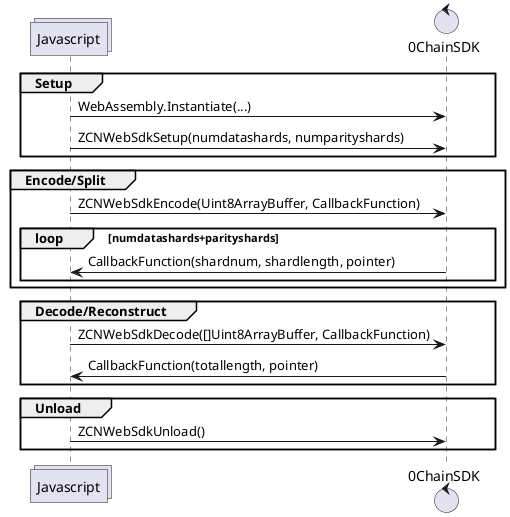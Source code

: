 @startuml
collections Javascript
control 0ChainSDK
group Setup
    Javascript->0ChainSDK: WebAssembly.Instantiate(...)
    Javascript->0ChainSDK: ZCNWebSdkSetup(numdatashards, numparityshards)
end
group Encode/Split
    Javascript->0ChainSDK: ZCNWebSdkEncode(Uint8ArrayBuffer, CallbackFunction)
    loop numdatashards+parityshards
        0ChainSDK->Javascript: CallbackFunction(shardnum, shardlength, pointer)
    end
end
group Decode/Reconstruct
    Javascript->0ChainSDK: ZCNWebSdkDecode([]Uint8ArrayBuffer, CallbackFunction)
    0ChainSDK->Javascript: CallbackFunction(totallength, pointer)
end
group Unload
    Javascript->0ChainSDK: ZCNWebSdkUnload()
end 
@enduml
